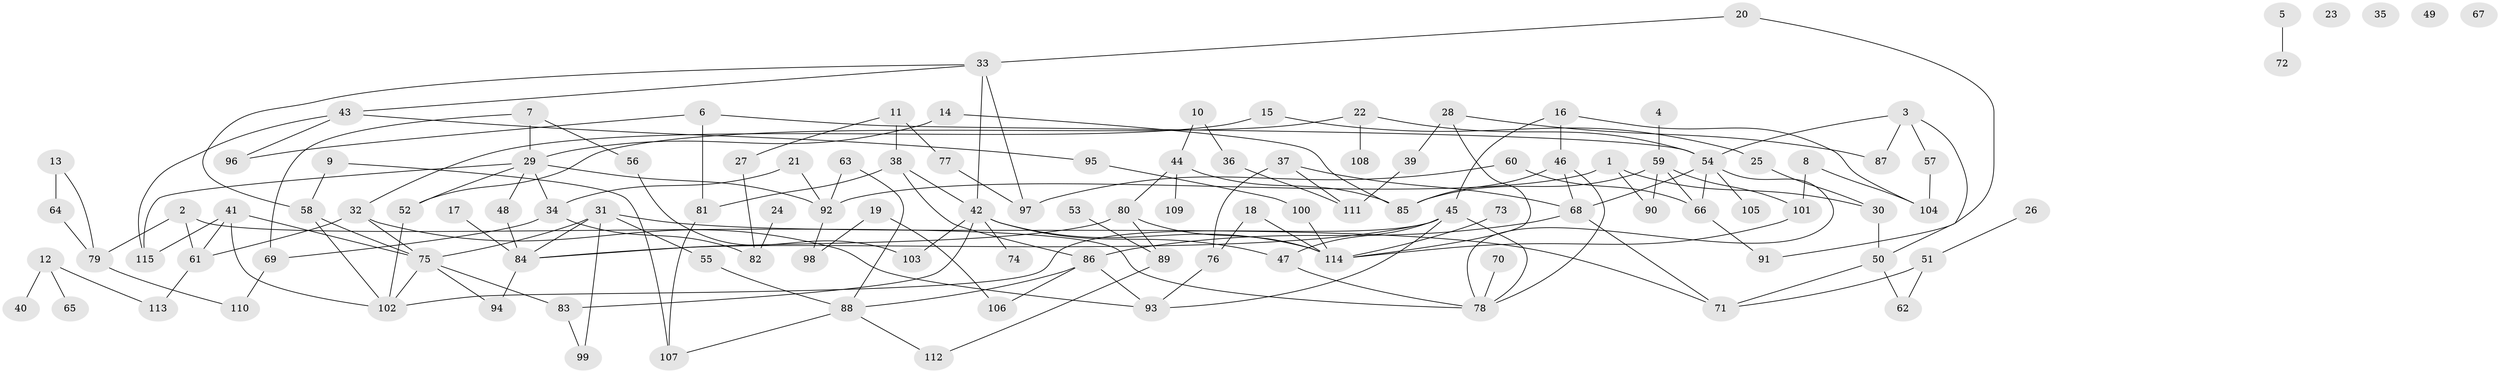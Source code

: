 // Generated by graph-tools (version 1.1) at 2025/49/03/09/25 03:49:11]
// undirected, 115 vertices, 164 edges
graph export_dot {
graph [start="1"]
  node [color=gray90,style=filled];
  1;
  2;
  3;
  4;
  5;
  6;
  7;
  8;
  9;
  10;
  11;
  12;
  13;
  14;
  15;
  16;
  17;
  18;
  19;
  20;
  21;
  22;
  23;
  24;
  25;
  26;
  27;
  28;
  29;
  30;
  31;
  32;
  33;
  34;
  35;
  36;
  37;
  38;
  39;
  40;
  41;
  42;
  43;
  44;
  45;
  46;
  47;
  48;
  49;
  50;
  51;
  52;
  53;
  54;
  55;
  56;
  57;
  58;
  59;
  60;
  61;
  62;
  63;
  64;
  65;
  66;
  67;
  68;
  69;
  70;
  71;
  72;
  73;
  74;
  75;
  76;
  77;
  78;
  79;
  80;
  81;
  82;
  83;
  84;
  85;
  86;
  87;
  88;
  89;
  90;
  91;
  92;
  93;
  94;
  95;
  96;
  97;
  98;
  99;
  100;
  101;
  102;
  103;
  104;
  105;
  106;
  107;
  108;
  109;
  110;
  111;
  112;
  113;
  114;
  115;
  1 -- 30;
  1 -- 90;
  1 -- 92;
  2 -- 61;
  2 -- 78;
  2 -- 79;
  3 -- 50;
  3 -- 54;
  3 -- 57;
  3 -- 87;
  4 -- 59;
  5 -- 72;
  6 -- 54;
  6 -- 81;
  6 -- 96;
  7 -- 29;
  7 -- 56;
  7 -- 69;
  8 -- 101;
  8 -- 104;
  9 -- 58;
  9 -- 107;
  10 -- 36;
  10 -- 44;
  11 -- 27;
  11 -- 38;
  11 -- 77;
  12 -- 40;
  12 -- 65;
  12 -- 113;
  13 -- 64;
  13 -- 79;
  14 -- 29;
  14 -- 85;
  15 -- 25;
  15 -- 32;
  16 -- 45;
  16 -- 46;
  16 -- 104;
  17 -- 84;
  18 -- 76;
  18 -- 114;
  19 -- 98;
  19 -- 106;
  20 -- 33;
  20 -- 91;
  21 -- 34;
  21 -- 92;
  22 -- 52;
  22 -- 54;
  22 -- 108;
  24 -- 82;
  25 -- 30;
  26 -- 51;
  27 -- 82;
  28 -- 39;
  28 -- 87;
  28 -- 114;
  29 -- 34;
  29 -- 48;
  29 -- 52;
  29 -- 92;
  29 -- 115;
  30 -- 50;
  31 -- 55;
  31 -- 71;
  31 -- 75;
  31 -- 84;
  31 -- 99;
  32 -- 61;
  32 -- 75;
  32 -- 93;
  33 -- 42;
  33 -- 43;
  33 -- 58;
  33 -- 97;
  34 -- 69;
  34 -- 82;
  36 -- 111;
  37 -- 68;
  37 -- 76;
  37 -- 111;
  38 -- 42;
  38 -- 81;
  38 -- 86;
  39 -- 111;
  41 -- 61;
  41 -- 75;
  41 -- 102;
  41 -- 115;
  42 -- 47;
  42 -- 74;
  42 -- 83;
  42 -- 103;
  42 -- 114;
  43 -- 95;
  43 -- 96;
  43 -- 115;
  44 -- 80;
  44 -- 85;
  44 -- 109;
  45 -- 47;
  45 -- 78;
  45 -- 84;
  45 -- 93;
  45 -- 102;
  46 -- 68;
  46 -- 78;
  46 -- 85;
  47 -- 78;
  48 -- 84;
  50 -- 62;
  50 -- 71;
  51 -- 62;
  51 -- 71;
  52 -- 102;
  53 -- 89;
  54 -- 66;
  54 -- 68;
  54 -- 78;
  54 -- 105;
  55 -- 88;
  56 -- 103;
  57 -- 104;
  58 -- 75;
  58 -- 102;
  59 -- 66;
  59 -- 85;
  59 -- 90;
  59 -- 101;
  60 -- 66;
  60 -- 97;
  61 -- 113;
  63 -- 88;
  63 -- 92;
  64 -- 79;
  66 -- 91;
  68 -- 71;
  68 -- 86;
  69 -- 110;
  70 -- 78;
  73 -- 114;
  75 -- 83;
  75 -- 94;
  75 -- 102;
  76 -- 93;
  77 -- 97;
  79 -- 110;
  80 -- 84;
  80 -- 89;
  80 -- 114;
  81 -- 107;
  83 -- 99;
  84 -- 94;
  86 -- 88;
  86 -- 93;
  86 -- 106;
  88 -- 107;
  88 -- 112;
  89 -- 112;
  92 -- 98;
  95 -- 100;
  100 -- 114;
  101 -- 114;
}
